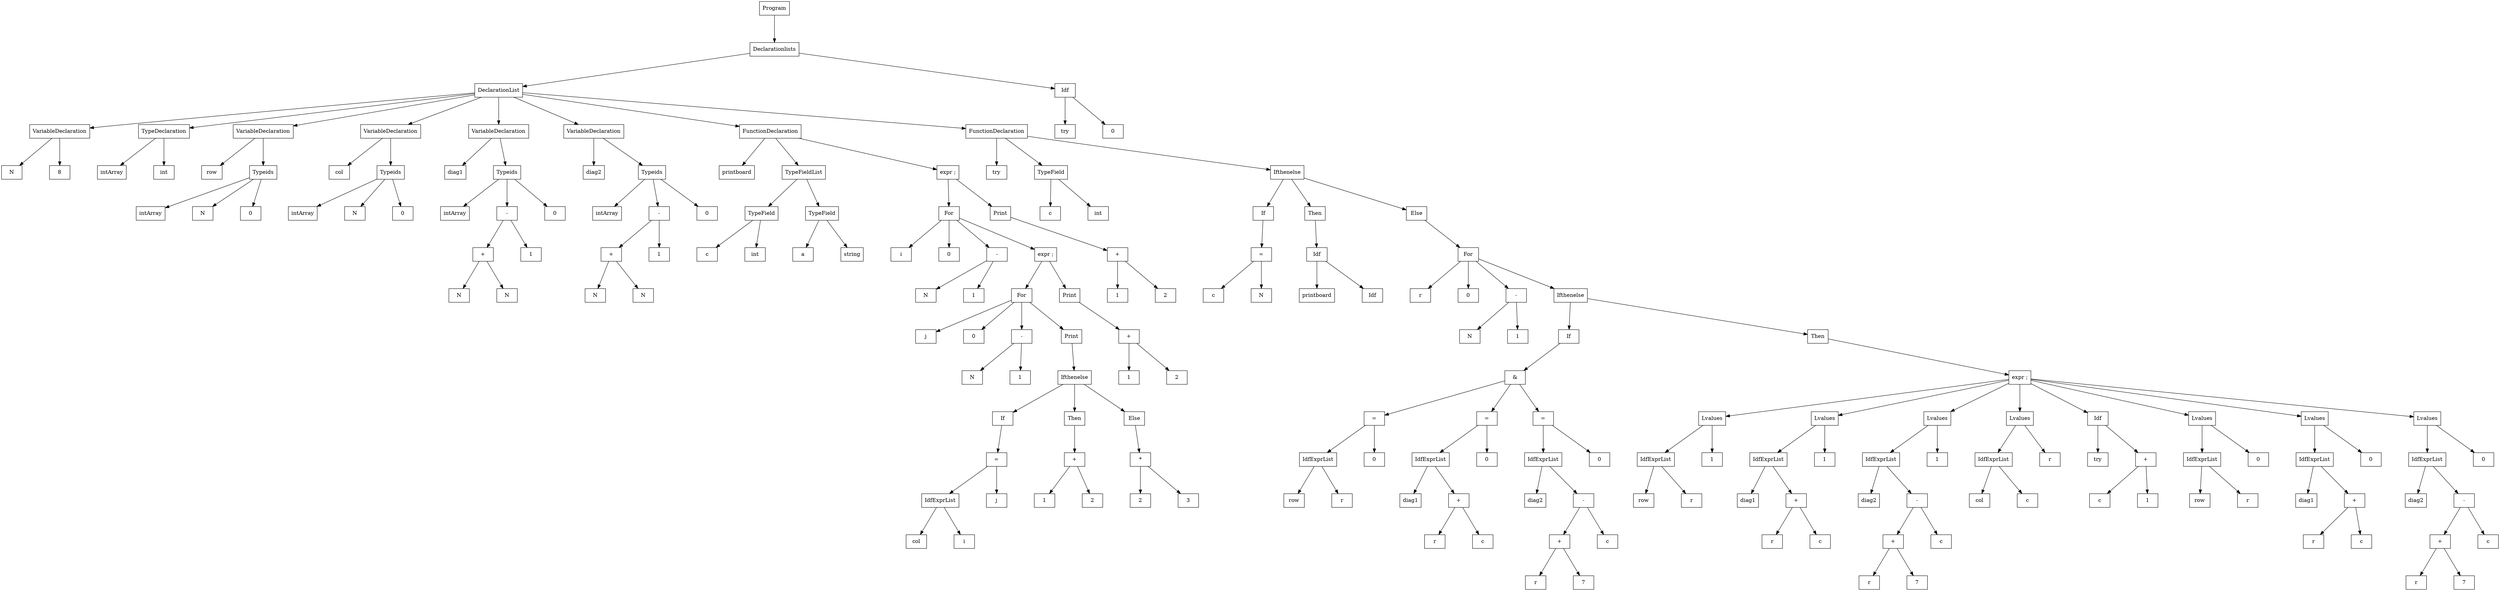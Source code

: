 digraph "ast"{

	nodesep=1;
	ranksep=1;

	N2 [label="DeclarationList", shape="box"];
	N4 [label="N", shape="box"];
	N5 [label="8", shape="box"];
	N3 [label="VariableDeclaration", shape="box"];
	N7 [label="intArray", shape="box"];
	N8 [label="int", shape="box"];
	N6 [label="TypeDeclaration", shape="box"];
	N10 [label="row", shape="box"];
	N12 [label="intArray", shape="box"];
	N13 [label="N", shape="box"];
	N14 [label="0", shape="box"];
	N11 [label="Typeids", shape="box"];
	N9 [label="VariableDeclaration", shape="box"];
	N16 [label="col", shape="box"];
	N18 [label="intArray", shape="box"];
	N19 [label="N", shape="box"];
	N20 [label="0", shape="box"];
	N17 [label="Typeids", shape="box"];
	N15 [label="VariableDeclaration", shape="box"];
	N22 [label="diag1", shape="box"];
	N24 [label="intArray", shape="box"];
	N27 [label="N", shape="box"];
	N28 [label="N", shape="box"];
	N26 [label="+", shape="box"];
	N29 [label="1", shape="box"];
	N25 [label="-", shape="box"];
	N30 [label="0", shape="box"];
	N23 [label="Typeids", shape="box"];
	N21 [label="VariableDeclaration", shape="box"];
	N32 [label="diag2", shape="box"];
	N34 [label="intArray", shape="box"];
	N37 [label="N", shape="box"];
	N38 [label="N", shape="box"];
	N36 [label="+", shape="box"];
	N39 [label="1", shape="box"];
	N35 [label="-", shape="box"];
	N40 [label="0", shape="box"];
	N33 [label="Typeids", shape="box"];
	N31 [label="VariableDeclaration", shape="box"];
	N42 [label="printboard", shape="box"];
	N43 [label="TypeFieldList", shape="box"];
	N45 [label="c", shape="box"];
	N46 [label="int", shape="box"];
	N44 [label="TypeField", shape="box"];
	N48 [label="a", shape="box"];
	N49 [label="string", shape="box"];
	N47 [label="TypeField", shape="box"];
	N50 [label="expr ;", shape="box"];
	N52 [label="i", shape="box"];
	N53 [label="0", shape="box"];
	N55 [label="N", shape="box"];
	N56 [label="1", shape="box"];
	N54 [label="-", shape="box"];
	N57 [label="expr ;", shape="box"];
	N59 [label="j", shape="box"];
	N60 [label="0", shape="box"];
	N62 [label="N", shape="box"];
	N63 [label="1", shape="box"];
	N61 [label="-", shape="box"];
	N68 [label="IdfExprList", shape="box"];
	N69 [label="col", shape="box"];
	N70 [label="i", shape="box"];
	N71 [label="j", shape="box"];
	N67 [label="=", shape="box"];
	N66 [label="If", shape="box"];
	N74 [label="1", shape="box"];
	N75 [label="2", shape="box"];
	N73 [label="+", shape="box"];
	N72 [label="Then", shape="box"];
	N78 [label="2", shape="box"];
	N79 [label="3", shape="box"];
	N77 [label="*", shape="box"];
	N76 [label="Else", shape="box"];
	N65 [label="Ifthenelse", shape="box"];
	N64 [label="Print", shape="box"];
	N58 [label="For", shape="box"];
	N82 [label="1", shape="box"];
	N83 [label="2", shape="box"];
	N81 [label="+", shape="box"];
	N80 [label="Print", shape="box"];
	N51 [label="For", shape="box"];
	N86 [label="1", shape="box"];
	N87 [label="2", shape="box"];
	N85 [label="+", shape="box"];
	N84 [label="Print", shape="box"];
	N41 [label="FunctionDeclaration", shape="box"];
	N89 [label="try", shape="box"];
	N91 [label="c", shape="box"];
	N92 [label="int", shape="box"];
	N90 [label="TypeField", shape="box"];
	N96 [label="c", shape="box"];
	N97 [label="N", shape="box"];
	N95 [label="=", shape="box"];
	N94 [label="If", shape="box"];
	N99 [label="Idf", shape="box"];
	N100 [label="printboard", shape="box"];
	N101 [label="Idf", shape="box"];
	N98 [label="Then", shape="box"];
	N104 [label="r", shape="box"];
	N105 [label="0", shape="box"];
	N107 [label="N", shape="box"];
	N108 [label="1", shape="box"];
	N106 [label="-", shape="box"];
	N111 [label="&", shape="box"];
	N113 [label="IdfExprList", shape="box"];
	N114 [label="row", shape="box"];
	N115 [label="r", shape="box"];
	N116 [label="0", shape="box"];
	N112 [label="=", shape="box"];
	N118 [label="IdfExprList", shape="box"];
	N119 [label="diag1", shape="box"];
	N121 [label="r", shape="box"];
	N122 [label="c", shape="box"];
	N120 [label="+", shape="box"];
	N123 [label="0", shape="box"];
	N117 [label="=", shape="box"];
	N125 [label="IdfExprList", shape="box"];
	N126 [label="diag2", shape="box"];
	N129 [label="r", shape="box"];
	N130 [label="7", shape="box"];
	N128 [label="+", shape="box"];
	N131 [label="c", shape="box"];
	N127 [label="-", shape="box"];
	N132 [label="0", shape="box"];
	N124 [label="=", shape="box"];
	N110 [label="If", shape="box"];
	N134 [label="expr ;", shape="box"];
	N136 [label="IdfExprList", shape="box"];
	N137 [label="row", shape="box"];
	N138 [label="r", shape="box"];
	N139 [label="1", shape="box"];
	N135 [label="Lvalues", shape="box"];
	N141 [label="IdfExprList", shape="box"];
	N142 [label="diag1", shape="box"];
	N144 [label="r", shape="box"];
	N145 [label="c", shape="box"];
	N143 [label="+", shape="box"];
	N146 [label="1", shape="box"];
	N140 [label="Lvalues", shape="box"];
	N148 [label="IdfExprList", shape="box"];
	N149 [label="diag2", shape="box"];
	N152 [label="r", shape="box"];
	N153 [label="7", shape="box"];
	N151 [label="+", shape="box"];
	N154 [label="c", shape="box"];
	N150 [label="-", shape="box"];
	N155 [label="1", shape="box"];
	N147 [label="Lvalues", shape="box"];
	N157 [label="IdfExprList", shape="box"];
	N158 [label="col", shape="box"];
	N159 [label="c", shape="box"];
	N160 [label="r", shape="box"];
	N156 [label="Lvalues", shape="box"];
	N161 [label="Idf", shape="box"];
	N162 [label="try", shape="box"];
	N164 [label="c", shape="box"];
	N165 [label="1", shape="box"];
	N163 [label="+", shape="box"];
	N167 [label="IdfExprList", shape="box"];
	N168 [label="row", shape="box"];
	N169 [label="r", shape="box"];
	N170 [label="0", shape="box"];
	N166 [label="Lvalues", shape="box"];
	N172 [label="IdfExprList", shape="box"];
	N173 [label="diag1", shape="box"];
	N175 [label="r", shape="box"];
	N176 [label="c", shape="box"];
	N174 [label="+", shape="box"];
	N177 [label="0", shape="box"];
	N171 [label="Lvalues", shape="box"];
	N179 [label="IdfExprList", shape="box"];
	N180 [label="diag2", shape="box"];
	N183 [label="r", shape="box"];
	N184 [label="7", shape="box"];
	N182 [label="+", shape="box"];
	N185 [label="c", shape="box"];
	N181 [label="-", shape="box"];
	N186 [label="0", shape="box"];
	N178 [label="Lvalues", shape="box"];
	N133 [label="Then", shape="box"];
	N109 [label="Ifthenelse", shape="box"];
	N103 [label="For", shape="box"];
	N102 [label="Else", shape="box"];
	N93 [label="Ifthenelse", shape="box"];
	N88 [label="FunctionDeclaration", shape="box"];
	N187 [label="Idf", shape="box"];
	N188 [label="try", shape="box"];
	N189 [label="0", shape="box"];
	N1 [label="Declarationlists", shape="box"];
	N0 [label="Program", shape="box"];

	N3 -> N4; 
	N3 -> N5; 
	N2 -> N3; 
	N6 -> N7; 
	N6 -> N8; 
	N2 -> N6; 
	N11 -> N12; 
	N11 -> N13; 
	N11 -> N14; 
	N9 -> N10; 
	N9 -> N11; 
	N2 -> N9; 
	N17 -> N18; 
	N17 -> N19; 
	N17 -> N20; 
	N15 -> N16; 
	N15 -> N17; 
	N2 -> N15; 
	N26 -> N27; 
	N26 -> N28; 
	N25 -> N26; 
	N25 -> N29; 
	N23 -> N24; 
	N23 -> N25; 
	N23 -> N30; 
	N21 -> N22; 
	N21 -> N23; 
	N2 -> N21; 
	N36 -> N37; 
	N36 -> N38; 
	N35 -> N36; 
	N35 -> N39; 
	N33 -> N34; 
	N33 -> N35; 
	N33 -> N40; 
	N31 -> N32; 
	N31 -> N33; 
	N2 -> N31; 
	N44 -> N45; 
	N44 -> N46; 
	N43 -> N44; 
	N47 -> N48; 
	N47 -> N49; 
	N43 -> N47; 
	N54 -> N55; 
	N54 -> N56; 
	N61 -> N62; 
	N61 -> N63; 
	N68 -> N69; 
	N68 -> N70; 
	N67 -> N68; 
	N67 -> N71; 
	N66 -> N67; 
	N73 -> N74; 
	N73 -> N75; 
	N72 -> N73; 
	N77 -> N78; 
	N77 -> N79; 
	N76 -> N77; 
	N65 -> N66; 
	N65 -> N72; 
	N65 -> N76; 
	N64 -> N65; 
	N58 -> N59; 
	N58 -> N60; 
	N58 -> N61; 
	N58 -> N64; 
	N57 -> N58; 
	N81 -> N82; 
	N81 -> N83; 
	N80 -> N81; 
	N57 -> N80; 
	N51 -> N52; 
	N51 -> N53; 
	N51 -> N54; 
	N51 -> N57; 
	N50 -> N51; 
	N85 -> N86; 
	N85 -> N87; 
	N84 -> N85; 
	N50 -> N84; 
	N41 -> N42; 
	N41 -> N43; 
	N41 -> N50; 
	N2 -> N41; 
	N90 -> N91; 
	N90 -> N92; 
	N95 -> N96; 
	N95 -> N97; 
	N94 -> N95; 
	N99 -> N100; 
	N99 -> N101; 
	N98 -> N99; 
	N106 -> N107; 
	N106 -> N108; 
	N113 -> N114; 
	N113 -> N115; 
	N112 -> N113; 
	N112 -> N116; 
	N111 -> N112; 
	N118 -> N119; 
	N120 -> N121; 
	N120 -> N122; 
	N118 -> N120; 
	N117 -> N118; 
	N117 -> N123; 
	N111 -> N117; 
	N125 -> N126; 
	N128 -> N129; 
	N128 -> N130; 
	N127 -> N128; 
	N127 -> N131; 
	N125 -> N127; 
	N124 -> N125; 
	N124 -> N132; 
	N111 -> N124; 
	N110 -> N111; 
	N136 -> N137; 
	N136 -> N138; 
	N135 -> N136; 
	N135 -> N139; 
	N134 -> N135; 
	N141 -> N142; 
	N143 -> N144; 
	N143 -> N145; 
	N141 -> N143; 
	N140 -> N141; 
	N140 -> N146; 
	N134 -> N140; 
	N148 -> N149; 
	N151 -> N152; 
	N151 -> N153; 
	N150 -> N151; 
	N150 -> N154; 
	N148 -> N150; 
	N147 -> N148; 
	N147 -> N155; 
	N134 -> N147; 
	N157 -> N158; 
	N157 -> N159; 
	N156 -> N157; 
	N156 -> N160; 
	N134 -> N156; 
	N161 -> N162; 
	N163 -> N164; 
	N163 -> N165; 
	N161 -> N163; 
	N134 -> N161; 
	N167 -> N168; 
	N167 -> N169; 
	N166 -> N167; 
	N166 -> N170; 
	N134 -> N166; 
	N172 -> N173; 
	N174 -> N175; 
	N174 -> N176; 
	N172 -> N174; 
	N171 -> N172; 
	N171 -> N177; 
	N134 -> N171; 
	N179 -> N180; 
	N182 -> N183; 
	N182 -> N184; 
	N181 -> N182; 
	N181 -> N185; 
	N179 -> N181; 
	N178 -> N179; 
	N178 -> N186; 
	N134 -> N178; 
	N133 -> N134; 
	N109 -> N110; 
	N109 -> N133; 
	N103 -> N104; 
	N103 -> N105; 
	N103 -> N106; 
	N103 -> N109; 
	N102 -> N103; 
	N93 -> N94; 
	N93 -> N98; 
	N93 -> N102; 
	N88 -> N89; 
	N88 -> N90; 
	N88 -> N93; 
	N2 -> N88; 
	N187 -> N188; 
	N187 -> N189; 
	N1 -> N2; 
	N1 -> N187; 
	N0 -> N1; 
}